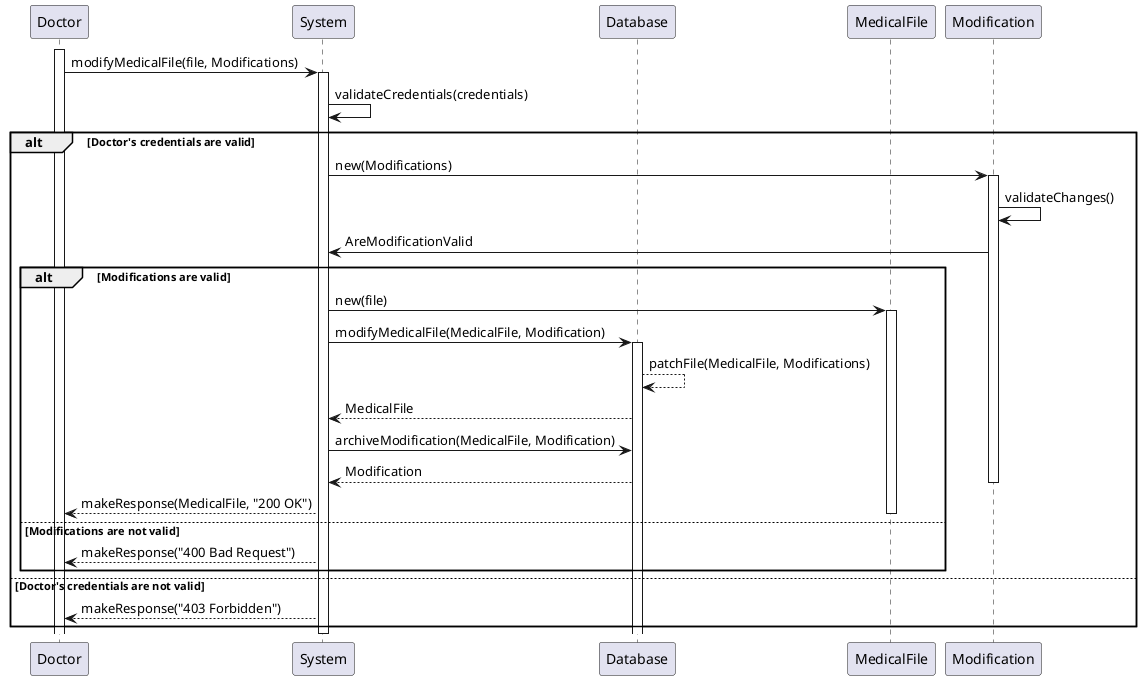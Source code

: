 @startuml

participant "Doctor" as Doctor
participant "System" as System
participant "Database" as Database
participant "MedicalFile" as MedFile

activate Doctor
Doctor -> System: modifyMedicalFile(file, Modifications)
activate System
System -> System: validateCredentials(credentials)
alt Doctor's credentials are valid
    System -> Modification: new(Modifications)
    activate Modification
    Modification -> Modification: validateChanges()
    Modification -> System: AreModificationValid 
    alt Modifications are valid
        System -> MedFile: new(file)
        activate MedFile
        System -> Database: modifyMedicalFile(MedicalFile, Modification)
        activate Database
        Database --> Database: patchFile(MedicalFile, Modifications)
        Database --> System: MedicalFile
        System -> Database: archiveModification(MedicalFile, Modification)
        Database --> System: Modification
        deactivate Modification
        System --> Doctor: makeResponse(MedicalFile, "200 OK")
        deactivate MedFile
    else Modifications are not valid
        System --> Doctor: makeResponse("400 Bad Request")
    end
else Doctor's credentials are not valid
    System --> Doctor: makeResponse("403 Forbidden")
end
deactivate System

@enduml
